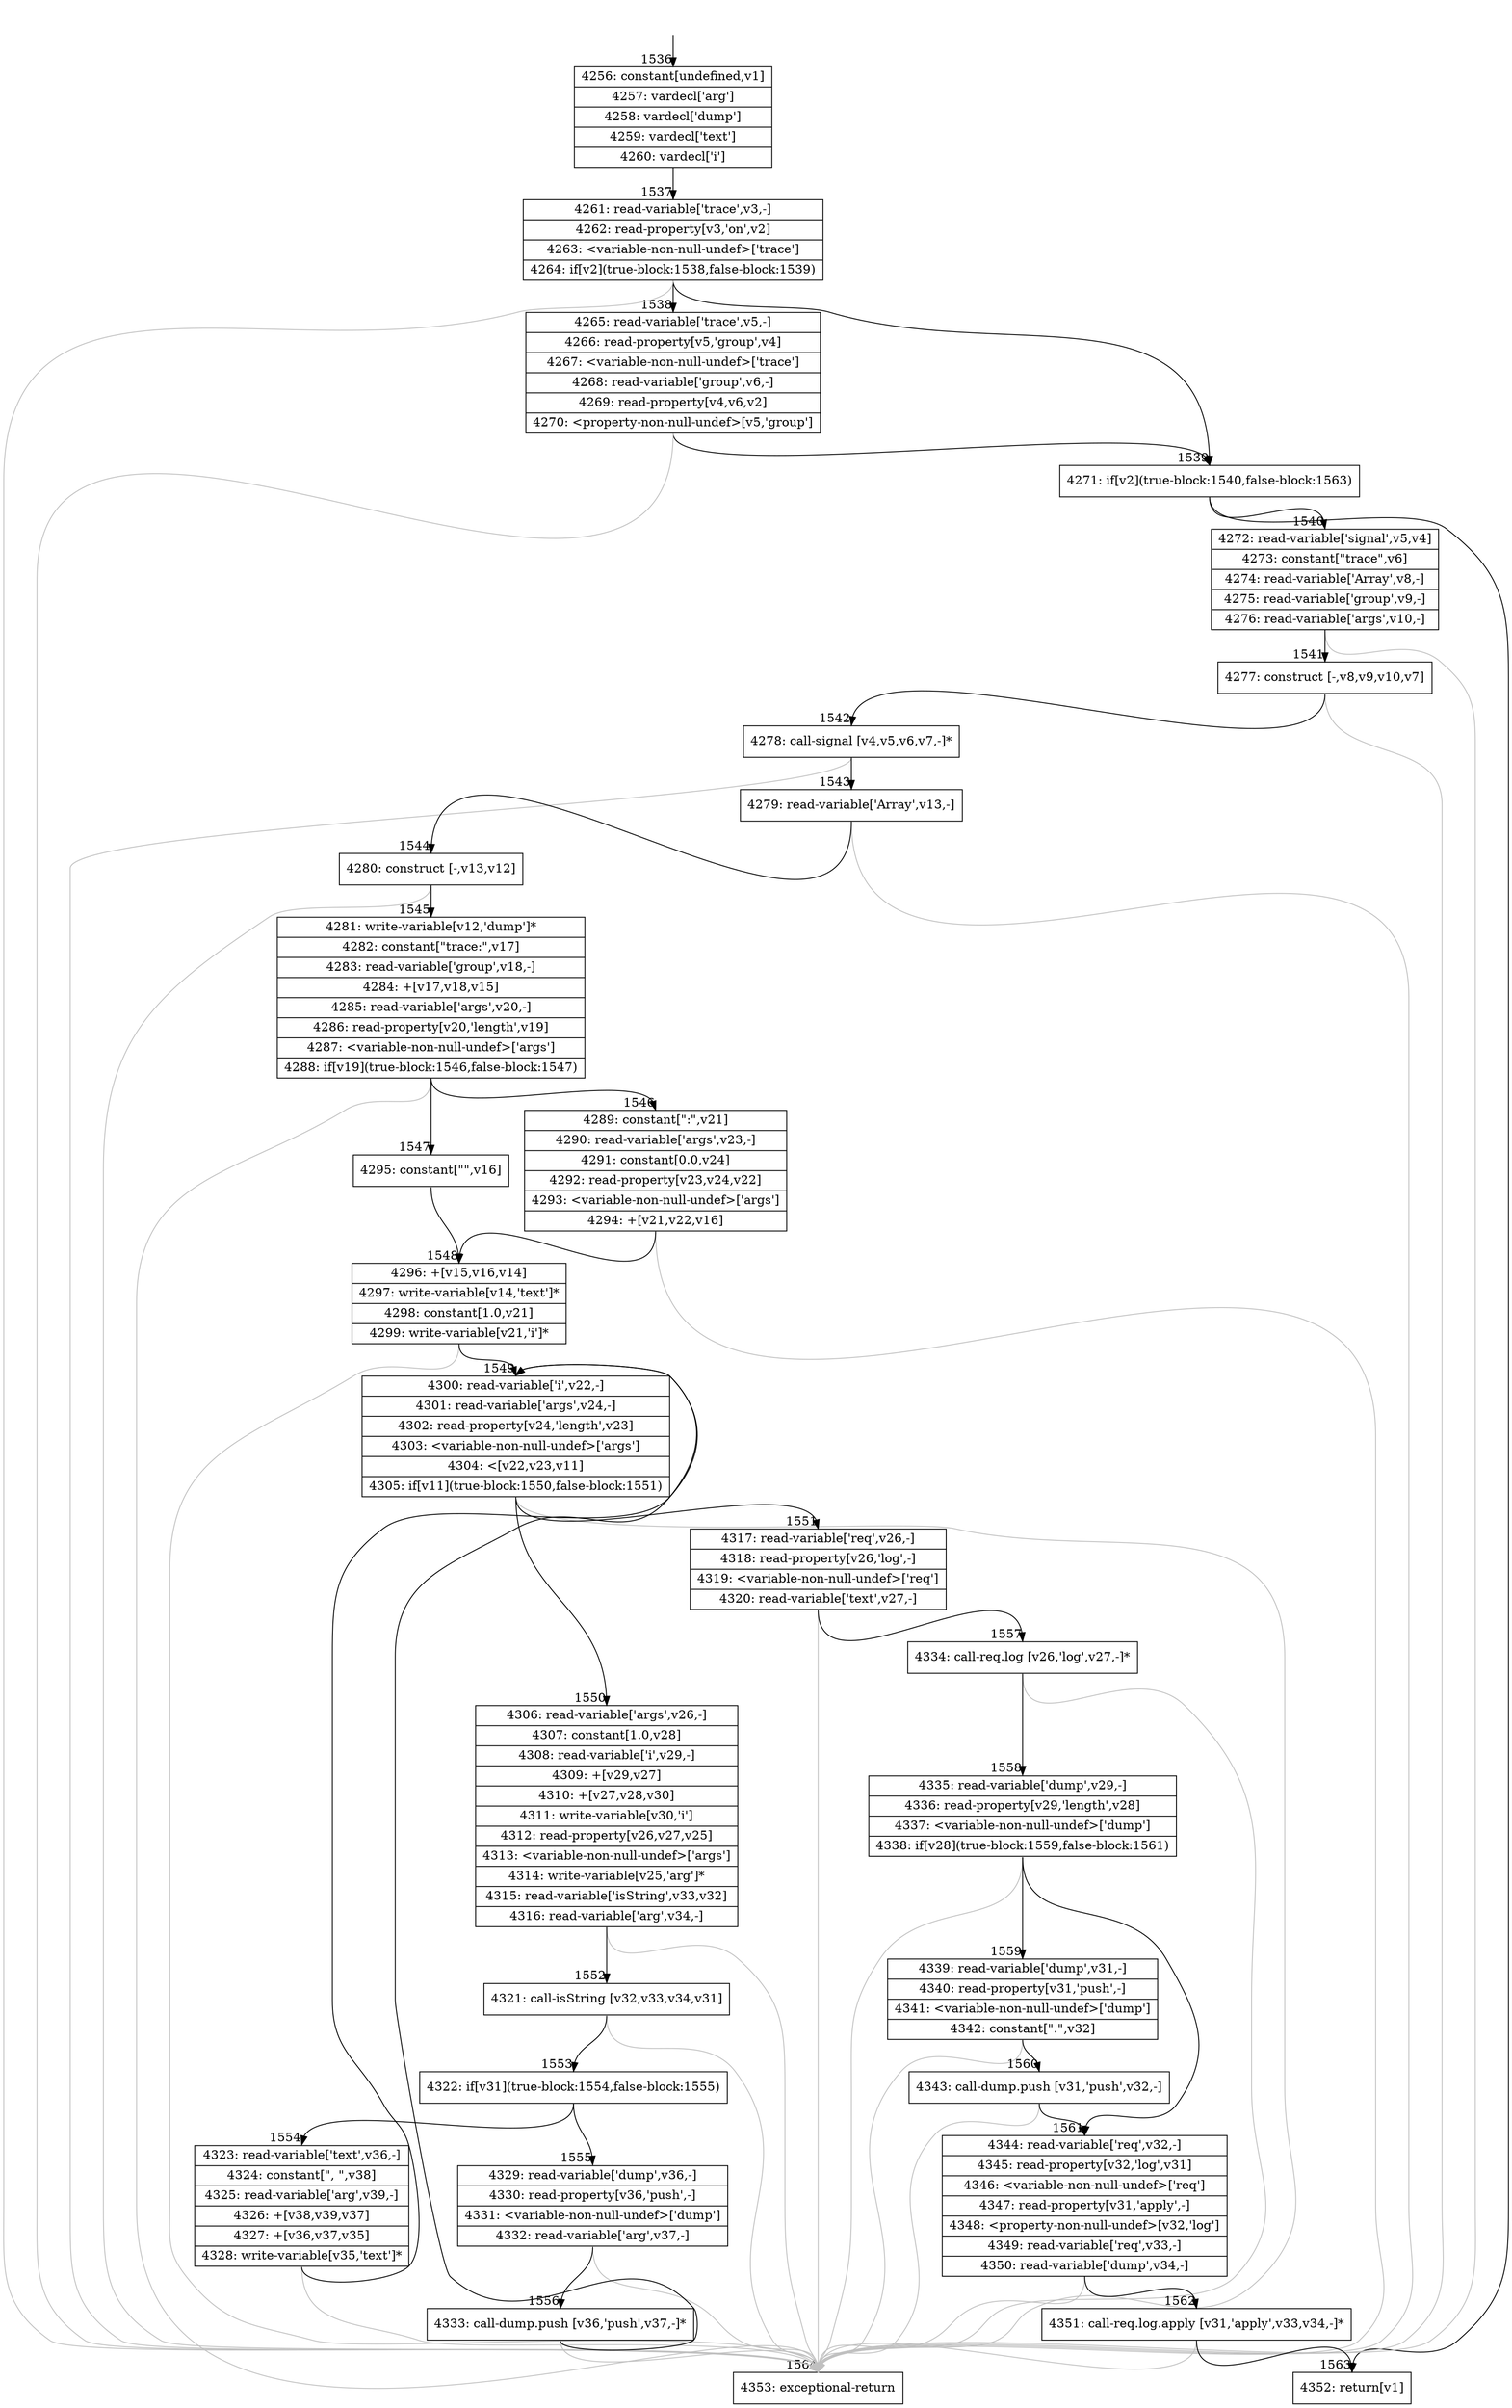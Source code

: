 digraph {
rankdir="TD"
BB_entry103[shape=none,label=""];
BB_entry103 -> BB1536 [tailport=s, headport=n, headlabel="    1536"]
BB1536 [shape=record label="{4256: constant[undefined,v1]|4257: vardecl['arg']|4258: vardecl['dump']|4259: vardecl['text']|4260: vardecl['i']}" ] 
BB1536 -> BB1537 [tailport=s, headport=n, headlabel="      1537"]
BB1537 [shape=record label="{4261: read-variable['trace',v3,-]|4262: read-property[v3,'on',v2]|4263: \<variable-non-null-undef\>['trace']|4264: if[v2](true-block:1538,false-block:1539)}" ] 
BB1537 -> BB1539 [tailport=s, headport=n, headlabel="      1539"]
BB1537 -> BB1538 [tailport=s, headport=n, headlabel="      1538"]
BB1537 -> BB1564 [tailport=s, headport=n, color=gray, headlabel="      1564"]
BB1538 [shape=record label="{4265: read-variable['trace',v5,-]|4266: read-property[v5,'group',v4]|4267: \<variable-non-null-undef\>['trace']|4268: read-variable['group',v6,-]|4269: read-property[v4,v6,v2]|4270: \<property-non-null-undef\>[v5,'group']}" ] 
BB1538 -> BB1539 [tailport=s, headport=n]
BB1538 -> BB1564 [tailport=s, headport=n, color=gray]
BB1539 [shape=record label="{4271: if[v2](true-block:1540,false-block:1563)}" ] 
BB1539 -> BB1540 [tailport=s, headport=n, headlabel="      1540"]
BB1539 -> BB1563 [tailport=s, headport=n, headlabel="      1563"]
BB1540 [shape=record label="{4272: read-variable['signal',v5,v4]|4273: constant[\"trace\",v6]|4274: read-variable['Array',v8,-]|4275: read-variable['group',v9,-]|4276: read-variable['args',v10,-]}" ] 
BB1540 -> BB1541 [tailport=s, headport=n, headlabel="      1541"]
BB1540 -> BB1564 [tailport=s, headport=n, color=gray]
BB1541 [shape=record label="{4277: construct [-,v8,v9,v10,v7]}" ] 
BB1541 -> BB1542 [tailport=s, headport=n, headlabel="      1542"]
BB1541 -> BB1564 [tailport=s, headport=n, color=gray]
BB1542 [shape=record label="{4278: call-signal [v4,v5,v6,v7,-]*}" ] 
BB1542 -> BB1543 [tailport=s, headport=n, headlabel="      1543"]
BB1542 -> BB1564 [tailport=s, headport=n, color=gray]
BB1543 [shape=record label="{4279: read-variable['Array',v13,-]}" ] 
BB1543 -> BB1544 [tailport=s, headport=n, headlabel="      1544"]
BB1543 -> BB1564 [tailport=s, headport=n, color=gray]
BB1544 [shape=record label="{4280: construct [-,v13,v12]}" ] 
BB1544 -> BB1545 [tailport=s, headport=n, headlabel="      1545"]
BB1544 -> BB1564 [tailport=s, headport=n, color=gray]
BB1545 [shape=record label="{4281: write-variable[v12,'dump']*|4282: constant[\"trace:\",v17]|4283: read-variable['group',v18,-]|4284: +[v17,v18,v15]|4285: read-variable['args',v20,-]|4286: read-property[v20,'length',v19]|4287: \<variable-non-null-undef\>['args']|4288: if[v19](true-block:1546,false-block:1547)}" ] 
BB1545 -> BB1546 [tailport=s, headport=n, headlabel="      1546"]
BB1545 -> BB1547 [tailport=s, headport=n, headlabel="      1547"]
BB1545 -> BB1564 [tailport=s, headport=n, color=gray]
BB1546 [shape=record label="{4289: constant[\":\",v21]|4290: read-variable['args',v23,-]|4291: constant[0.0,v24]|4292: read-property[v23,v24,v22]|4293: \<variable-non-null-undef\>['args']|4294: +[v21,v22,v16]}" ] 
BB1546 -> BB1548 [tailport=s, headport=n, headlabel="      1548"]
BB1546 -> BB1564 [tailport=s, headport=n, color=gray]
BB1547 [shape=record label="{4295: constant[\"\",v16]}" ] 
BB1547 -> BB1548 [tailport=s, headport=n]
BB1548 [shape=record label="{4296: +[v15,v16,v14]|4297: write-variable[v14,'text']*|4298: constant[1.0,v21]|4299: write-variable[v21,'i']*}" ] 
BB1548 -> BB1549 [tailport=s, headport=n, headlabel="      1549"]
BB1548 -> BB1564 [tailport=s, headport=n, color=gray]
BB1549 [shape=record label="{4300: read-variable['i',v22,-]|4301: read-variable['args',v24,-]|4302: read-property[v24,'length',v23]|4303: \<variable-non-null-undef\>['args']|4304: \<[v22,v23,v11]|4305: if[v11](true-block:1550,false-block:1551)}" ] 
BB1549 -> BB1550 [tailport=s, headport=n, headlabel="      1550"]
BB1549 -> BB1551 [tailport=s, headport=n, headlabel="      1551"]
BB1549 -> BB1564 [tailport=s, headport=n, color=gray]
BB1550 [shape=record label="{4306: read-variable['args',v26,-]|4307: constant[1.0,v28]|4308: read-variable['i',v29,-]|4309: +[v29,v27]|4310: +[v27,v28,v30]|4311: write-variable[v30,'i']|4312: read-property[v26,v27,v25]|4313: \<variable-non-null-undef\>['args']|4314: write-variable[v25,'arg']*|4315: read-variable['isString',v33,v32]|4316: read-variable['arg',v34,-]}" ] 
BB1550 -> BB1552 [tailport=s, headport=n, headlabel="      1552"]
BB1550 -> BB1564 [tailport=s, headport=n, color=gray]
BB1551 [shape=record label="{4317: read-variable['req',v26,-]|4318: read-property[v26,'log',-]|4319: \<variable-non-null-undef\>['req']|4320: read-variable['text',v27,-]}" ] 
BB1551 -> BB1557 [tailport=s, headport=n, headlabel="      1557"]
BB1551 -> BB1564 [tailport=s, headport=n, color=gray]
BB1552 [shape=record label="{4321: call-isString [v32,v33,v34,v31]}" ] 
BB1552 -> BB1553 [tailport=s, headport=n, headlabel="      1553"]
BB1552 -> BB1564 [tailport=s, headport=n, color=gray]
BB1553 [shape=record label="{4322: if[v31](true-block:1554,false-block:1555)}" ] 
BB1553 -> BB1554 [tailport=s, headport=n, headlabel="      1554"]
BB1553 -> BB1555 [tailport=s, headport=n, headlabel="      1555"]
BB1554 [shape=record label="{4323: read-variable['text',v36,-]|4324: constant[\", \",v38]|4325: read-variable['arg',v39,-]|4326: +[v38,v39,v37]|4327: +[v36,v37,v35]|4328: write-variable[v35,'text']*}" ] 
BB1554 -> BB1549 [tailport=s, headport=n]
BB1554 -> BB1564 [tailport=s, headport=n, color=gray]
BB1555 [shape=record label="{4329: read-variable['dump',v36,-]|4330: read-property[v36,'push',-]|4331: \<variable-non-null-undef\>['dump']|4332: read-variable['arg',v37,-]}" ] 
BB1555 -> BB1556 [tailport=s, headport=n, headlabel="      1556"]
BB1555 -> BB1564 [tailport=s, headport=n, color=gray]
BB1556 [shape=record label="{4333: call-dump.push [v36,'push',v37,-]*}" ] 
BB1556 -> BB1549 [tailport=s, headport=n]
BB1556 -> BB1564 [tailport=s, headport=n, color=gray]
BB1557 [shape=record label="{4334: call-req.log [v26,'log',v27,-]*}" ] 
BB1557 -> BB1558 [tailport=s, headport=n, headlabel="      1558"]
BB1557 -> BB1564 [tailport=s, headport=n, color=gray]
BB1558 [shape=record label="{4335: read-variable['dump',v29,-]|4336: read-property[v29,'length',v28]|4337: \<variable-non-null-undef\>['dump']|4338: if[v28](true-block:1559,false-block:1561)}" ] 
BB1558 -> BB1561 [tailport=s, headport=n, headlabel="      1561"]
BB1558 -> BB1559 [tailport=s, headport=n, headlabel="      1559"]
BB1558 -> BB1564 [tailport=s, headport=n, color=gray]
BB1559 [shape=record label="{4339: read-variable['dump',v31,-]|4340: read-property[v31,'push',-]|4341: \<variable-non-null-undef\>['dump']|4342: constant[\".\",v32]}" ] 
BB1559 -> BB1560 [tailport=s, headport=n, headlabel="      1560"]
BB1559 -> BB1564 [tailport=s, headport=n, color=gray]
BB1560 [shape=record label="{4343: call-dump.push [v31,'push',v32,-]}" ] 
BB1560 -> BB1561 [tailport=s, headport=n]
BB1560 -> BB1564 [tailport=s, headport=n, color=gray]
BB1561 [shape=record label="{4344: read-variable['req',v32,-]|4345: read-property[v32,'log',v31]|4346: \<variable-non-null-undef\>['req']|4347: read-property[v31,'apply',-]|4348: \<property-non-null-undef\>[v32,'log']|4349: read-variable['req',v33,-]|4350: read-variable['dump',v34,-]}" ] 
BB1561 -> BB1562 [tailport=s, headport=n, headlabel="      1562"]
BB1561 -> BB1564 [tailport=s, headport=n, color=gray]
BB1562 [shape=record label="{4351: call-req.log.apply [v31,'apply',v33,v34,-]*}" ] 
BB1562 -> BB1563 [tailport=s, headport=n]
BB1562 -> BB1564 [tailport=s, headport=n, color=gray]
BB1563 [shape=record label="{4352: return[v1]}" ] 
BB1564 [shape=record label="{4353: exceptional-return}" ] 
//#$~ 1773
}
